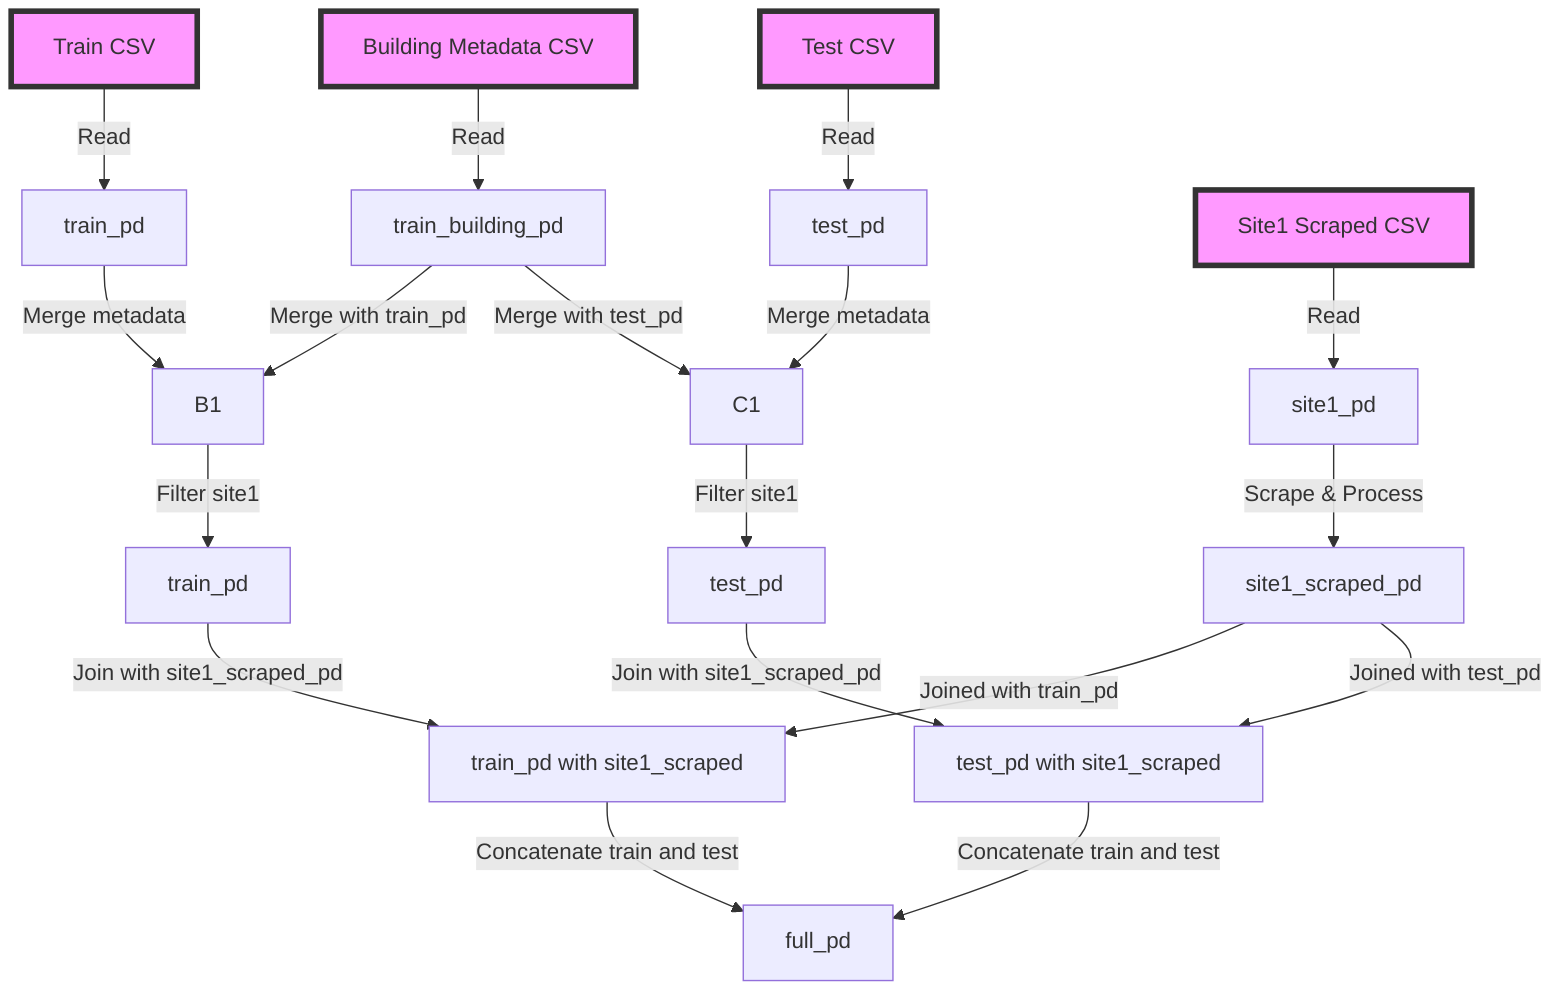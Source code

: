 flowchart TD
    %% Nodes
    A[Train CSV]:::data_source -->|Read| B[train_pd]
    A1[Test CSV]:::data_source -->|Read| C[test_pd]
    A2[Building Metadata CSV]:::data_source -->|Read| D[train_building_pd]
    A3[Site1 Scraped CSV]:::data_source -->|Read| E[site1_pd]
    E -->|Scrape & Process| F[site1_scraped_pd]
    B -->|Merge metadata| B1
    C -->|Merge metadata| C1
    D -->|Merge with train_pd| B1
    D -->|Merge with test_pd| C1
    B1 -->|Filter site1| G[train_pd]
    C1 -->|Filter site1| H[test_pd]
    G -->|Join with site1_scraped_pd| I
    F -->|Joined with train_pd| I[train_pd with site1_scraped]
    H -->|Join with site1_scraped_pd| J
    F -->|Joined with test_pd| J[test_pd with site1_scraped]
    I -->|Concatenate train and test| K[full_pd]
    J -->|Concatenate train and test| K

    %% Styles
    classDef data_source fill:#f9f,stroke:#333,stroke-width:4px;
    classDef process fill:#ccf,stroke:#333,stroke-width:2px;